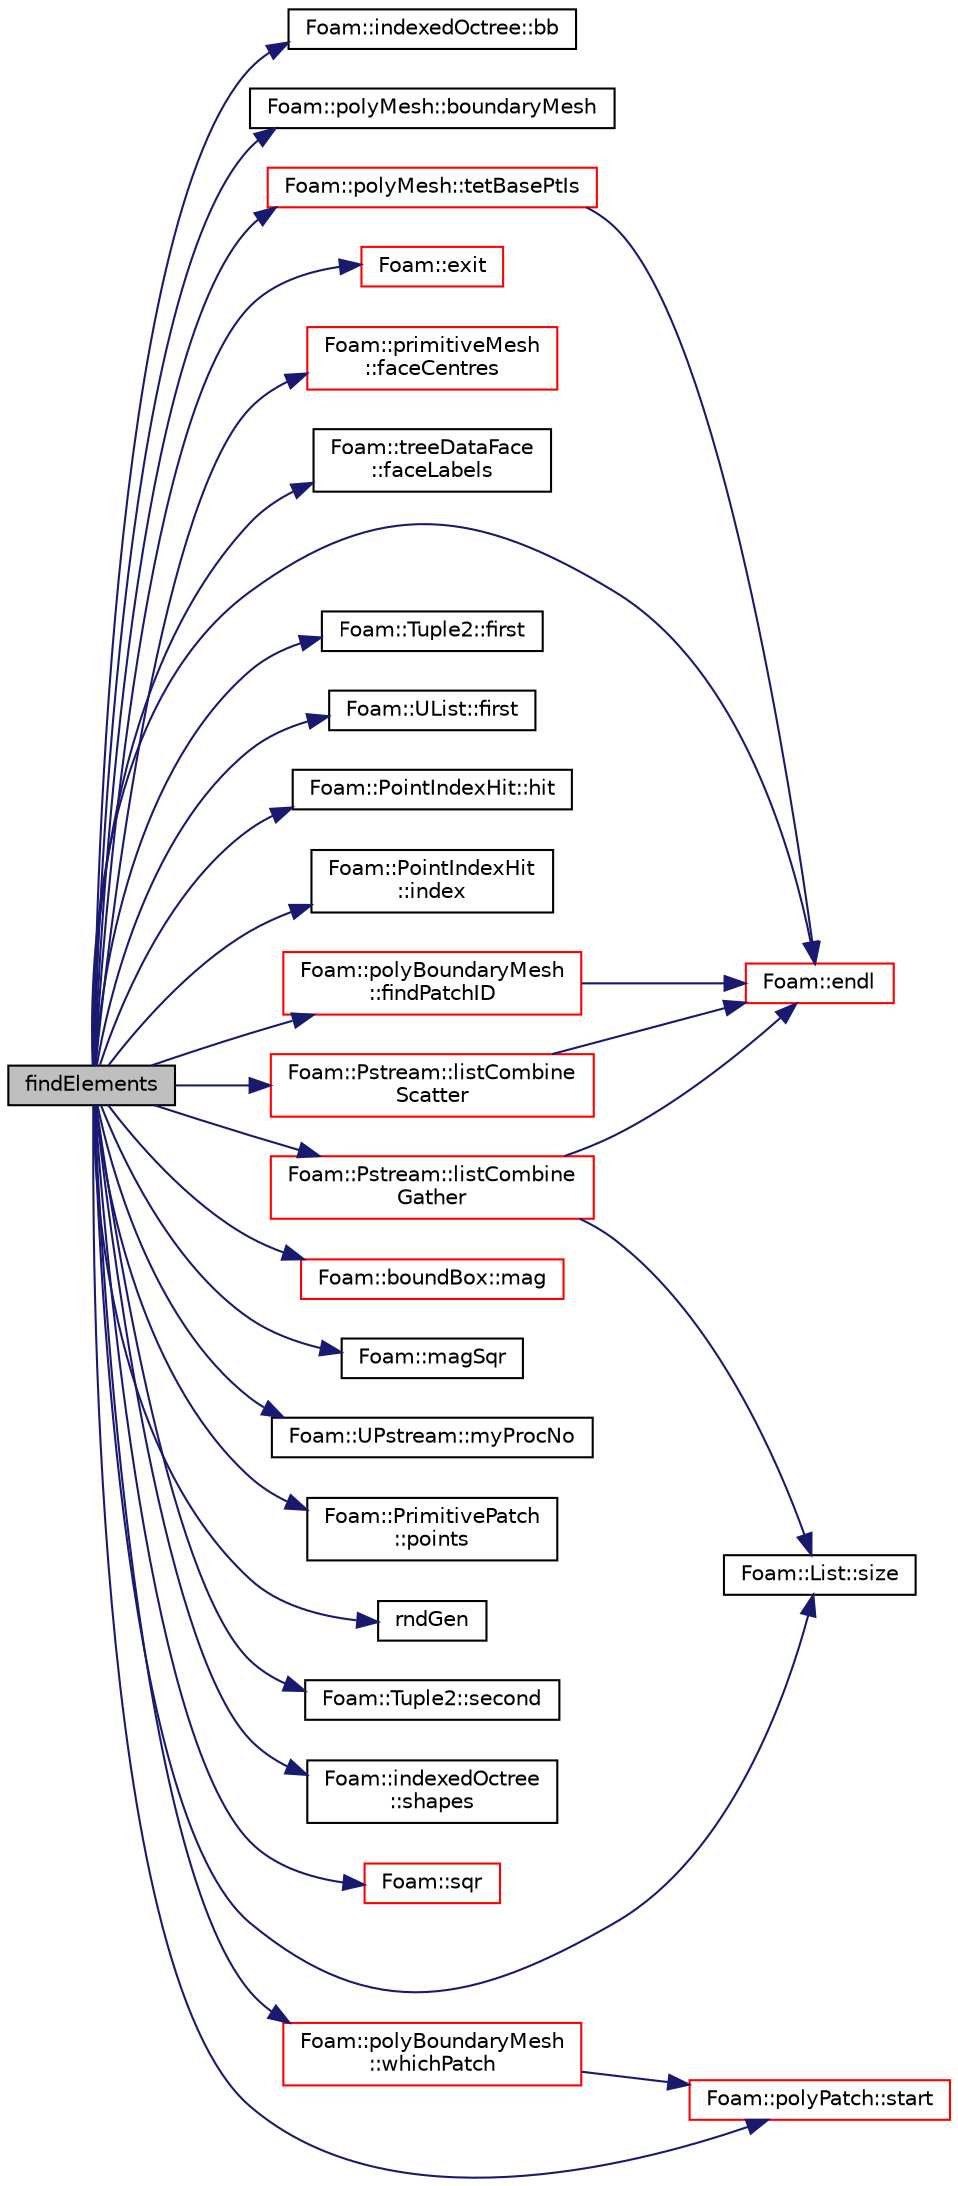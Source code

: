 digraph "findElements"
{
  bgcolor="transparent";
  edge [fontname="Helvetica",fontsize="10",labelfontname="Helvetica",labelfontsize="10"];
  node [fontname="Helvetica",fontsize="10",shape=record];
  rankdir="LR";
  Node314 [label="findElements",height=0.2,width=0.4,color="black", fillcolor="grey75", style="filled", fontcolor="black"];
  Node314 -> Node315 [color="midnightblue",fontsize="10",style="solid",fontname="Helvetica"];
  Node315 [label="Foam::indexedOctree::bb",height=0.2,width=0.4,color="black",URL="$a26157.html#a9edfd134e562753277a5fb7489e59bce",tooltip="Top bounding box. "];
  Node314 -> Node316 [color="midnightblue",fontsize="10",style="solid",fontname="Helvetica"];
  Node316 [label="Foam::polyMesh::boundaryMesh",height=0.2,width=0.4,color="black",URL="$a28565.html#a9f2b68c134340291eda6197f47f25484",tooltip="Return boundary mesh. "];
  Node314 -> Node317 [color="midnightblue",fontsize="10",style="solid",fontname="Helvetica"];
  Node317 [label="Foam::endl",height=0.2,width=0.4,color="red",URL="$a21851.html#a2db8fe02a0d3909e9351bb4275b23ce4",tooltip="Add newline and flush stream. "];
  Node314 -> Node319 [color="midnightblue",fontsize="10",style="solid",fontname="Helvetica"];
  Node319 [label="Foam::exit",height=0.2,width=0.4,color="red",URL="$a21851.html#a06ca7250d8e89caf05243ec094843642"];
  Node314 -> Node366 [color="midnightblue",fontsize="10",style="solid",fontname="Helvetica"];
  Node366 [label="Foam::primitiveMesh\l::faceCentres",height=0.2,width=0.4,color="red",URL="$a28685.html#a3319847c9ee813a5398d011b08de25a4"];
  Node314 -> Node377 [color="midnightblue",fontsize="10",style="solid",fontname="Helvetica"];
  Node377 [label="Foam::treeDataFace\l::faceLabels",height=0.2,width=0.4,color="black",URL="$a26173.html#a5558e24644e12d0ef31b420e6b2c22c1"];
  Node314 -> Node378 [color="midnightblue",fontsize="10",style="solid",fontname="Helvetica"];
  Node378 [label="Foam::polyBoundaryMesh\l::findPatchID",height=0.2,width=0.4,color="red",URL="$a28557.html#ac89fe0aab9fe12bd4f0d3807495fe72b",tooltip="Find patch index given a name. "];
  Node378 -> Node317 [color="midnightblue",fontsize="10",style="solid",fontname="Helvetica"];
  Node314 -> Node382 [color="midnightblue",fontsize="10",style="solid",fontname="Helvetica"];
  Node382 [label="Foam::Tuple2::first",height=0.2,width=0.4,color="black",URL="$a26845.html#a851d003bd93ae87649e83fc6e50a90a6",tooltip="Return first. "];
  Node314 -> Node383 [color="midnightblue",fontsize="10",style="solid",fontname="Helvetica"];
  Node383 [label="Foam::UList::first",height=0.2,width=0.4,color="black",URL="$a26837.html#a1c9828bc3de9502754d944c95a2ce0d9",tooltip="Return the first element of the list. "];
  Node314 -> Node384 [color="midnightblue",fontsize="10",style="solid",fontname="Helvetica"];
  Node384 [label="Foam::PointIndexHit::hit",height=0.2,width=0.4,color="black",URL="$a28721.html#aee8dc30bf27cefe419b15f96e594c155",tooltip="Is there a hit. "];
  Node314 -> Node385 [color="midnightblue",fontsize="10",style="solid",fontname="Helvetica"];
  Node385 [label="Foam::PointIndexHit\l::index",height=0.2,width=0.4,color="black",URL="$a28721.html#a4a438520bb14406481732edc13c119c7",tooltip="Return index. "];
  Node314 -> Node386 [color="midnightblue",fontsize="10",style="solid",fontname="Helvetica"];
  Node386 [label="Foam::Pstream::listCombine\lGather",height=0.2,width=0.4,color="red",URL="$a27357.html#a8c0e5044dc4a942cf62b06797c3a743f"];
  Node386 -> Node373 [color="midnightblue",fontsize="10",style="solid",fontname="Helvetica"];
  Node373 [label="Foam::List::size",height=0.2,width=0.4,color="black",URL="$a26833.html#a8a5f6fa29bd4b500caf186f60245b384",tooltip="Override size to be inconsistent with allocated storage. "];
  Node386 -> Node317 [color="midnightblue",fontsize="10",style="solid",fontname="Helvetica"];
  Node314 -> Node393 [color="midnightblue",fontsize="10",style="solid",fontname="Helvetica"];
  Node393 [label="Foam::Pstream::listCombine\lScatter",height=0.2,width=0.4,color="red",URL="$a27357.html#adfd4915b68ab7181dccb847976286e56",tooltip="Scatter data. Reverse of combineGather. "];
  Node393 -> Node317 [color="midnightblue",fontsize="10",style="solid",fontname="Helvetica"];
  Node314 -> Node394 [color="midnightblue",fontsize="10",style="solid",fontname="Helvetica"];
  Node394 [label="Foam::boundBox::mag",height=0.2,width=0.4,color="red",URL="$a28253.html#a9b53370021569e27db1ddfb33196232f",tooltip="The magnitude of the bounding box span. "];
  Node314 -> Node395 [color="midnightblue",fontsize="10",style="solid",fontname="Helvetica"];
  Node395 [label="Foam::magSqr",height=0.2,width=0.4,color="black",URL="$a21851.html#ae6fff2c6981e6d9618aa5038e69def6e"];
  Node314 -> Node396 [color="midnightblue",fontsize="10",style="solid",fontname="Helvetica"];
  Node396 [label="Foam::UPstream::myProcNo",height=0.2,width=0.4,color="black",URL="$a27377.html#afc74d89573de32a3032c916f8cdd1733",tooltip="Number of this process (starting from masterNo() = 0) "];
  Node314 -> Node397 [color="midnightblue",fontsize="10",style="solid",fontname="Helvetica"];
  Node397 [label="Foam::PrimitivePatch\l::points",height=0.2,width=0.4,color="black",URL="$a28693.html#aa3c7d968f31c88780c663876f64ef6a6",tooltip="Return reference to global points. "];
  Node314 -> Node398 [color="midnightblue",fontsize="10",style="solid",fontname="Helvetica"];
  Node398 [label="rndGen",height=0.2,width=0.4,color="black",URL="$a41252.html#ab8597af4c8d0209c2e0c9b1982782bfb"];
  Node314 -> Node399 [color="midnightblue",fontsize="10",style="solid",fontname="Helvetica"];
  Node399 [label="Foam::Tuple2::second",height=0.2,width=0.4,color="black",URL="$a26845.html#a3d89ce084afc65b34a84b9f42d68f27c",tooltip="Return second. "];
  Node314 -> Node400 [color="midnightblue",fontsize="10",style="solid",fontname="Helvetica"];
  Node400 [label="Foam::indexedOctree\l::shapes",height=0.2,width=0.4,color="black",URL="$a26157.html#a018ca10cf68431d68c860ee380d4b4be",tooltip="Reference to shape. "];
  Node314 -> Node373 [color="midnightblue",fontsize="10",style="solid",fontname="Helvetica"];
  Node314 -> Node401 [color="midnightblue",fontsize="10",style="solid",fontname="Helvetica"];
  Node401 [label="Foam::sqr",height=0.2,width=0.4,color="red",URL="$a21851.html#a277dc11c581d53826ab5090b08f3b17b"];
  Node314 -> Node402 [color="midnightblue",fontsize="10",style="solid",fontname="Helvetica"];
  Node402 [label="Foam::polyPatch::start",height=0.2,width=0.4,color="red",URL="$a28633.html#a6bfd3e3abb11e98bdb4b98671cec1234",tooltip="Return start label of this patch in the polyMesh face list. "];
  Node314 -> Node411 [color="midnightblue",fontsize="10",style="solid",fontname="Helvetica"];
  Node411 [label="Foam::polyMesh::tetBasePtIs",height=0.2,width=0.4,color="red",URL="$a28565.html#a4a7c8f492ae67f94fd90eed12d6fd79a",tooltip="Return the tetBasePtIs. "];
  Node411 -> Node317 [color="midnightblue",fontsize="10",style="solid",fontname="Helvetica"];
  Node314 -> Node453 [color="midnightblue",fontsize="10",style="solid",fontname="Helvetica"];
  Node453 [label="Foam::polyBoundaryMesh\l::whichPatch",height=0.2,width=0.4,color="red",URL="$a28557.html#aa2ff13fd90903c4f4cdfe81b48b2bb92",tooltip="Return patch index for a given face label. "];
  Node453 -> Node402 [color="midnightblue",fontsize="10",style="solid",fontname="Helvetica"];
}
